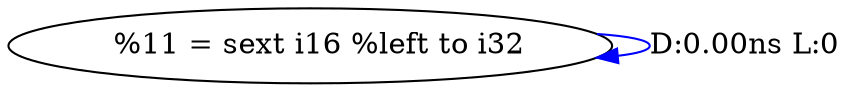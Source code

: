 digraph {
Node0x2b713e0[label="  %11 = sext i16 %left to i32"];
Node0x2b713e0 -> Node0x2b713e0[label="D:0.00ns L:0",color=blue];
}
